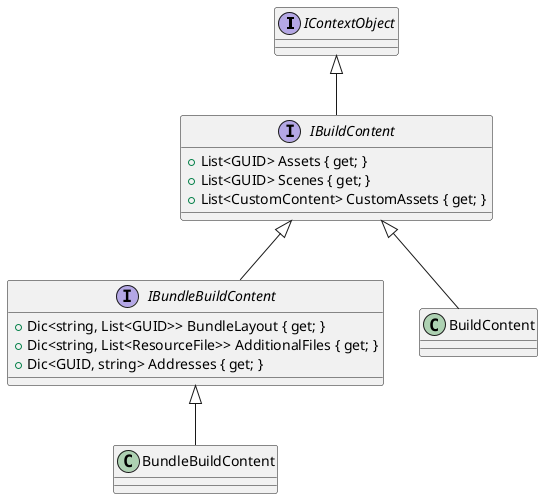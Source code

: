 ﻿@startuml

interface IContextObject

interface IBuildContent{
    + List<GUID> Assets { get; }
    + List<GUID> Scenes { get; }
    + List<CustomContent> CustomAssets { get; }
}

interface IBundleBuildContent{
    + Dic<string, List<GUID>> BundleLayout { get; }
    + Dic<string, List<ResourceFile>> AdditionalFiles { get; }
    + Dic<GUID, string> Addresses { get; }
}

class BuildContent
class BundleBuildContent

IContextObject <|-- IBuildContent
IBuildContent <|-- IBundleBuildContent
IBundleBuildContent <|-- BundleBuildContent
IBuildContent <|-- BuildContent

@enduml